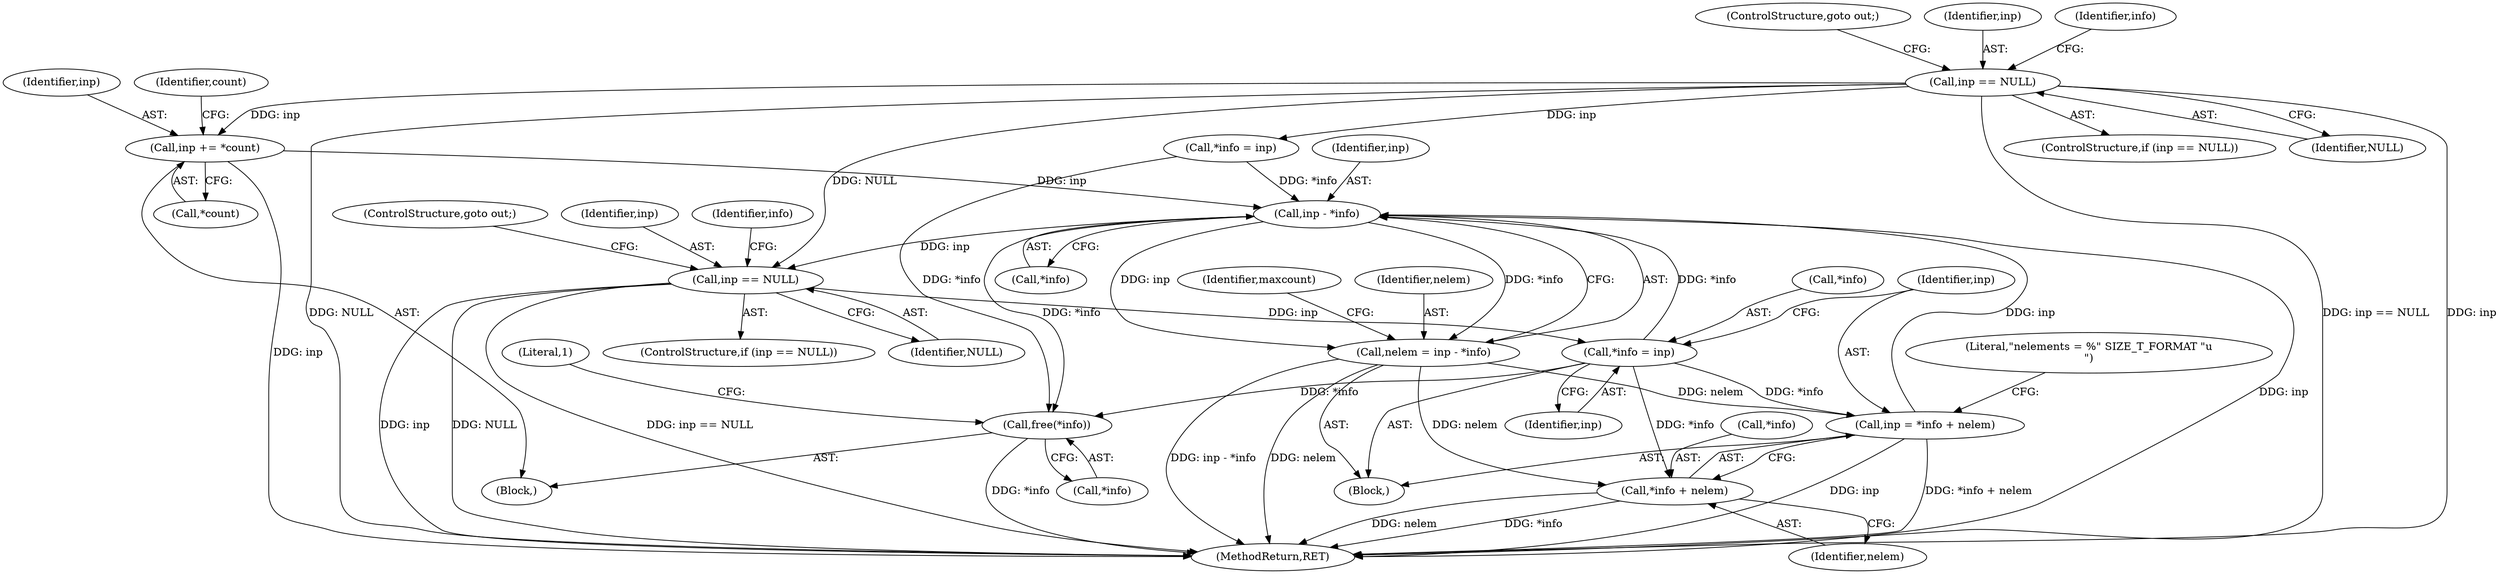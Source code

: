 digraph "0_file_f97486ef5dc3e8735440edc4fc8808c63e1a3ef0@pointer" {
"1000226" [label="(Call,inp += *count)"];
"1000218" [label="(Call,inp == NULL)"];
"1000656" [label="(Call,inp - *info)"];
"1000654" [label="(Call,nelem = inp - *info)"];
"1000683" [label="(Call,inp = *info + nelem)"];
"1000685" [label="(Call,*info + nelem)"];
"1000675" [label="(Call,inp == NULL)"];
"1000679" [label="(Call,*info = inp)"];
"1000847" [label="(Call,free(*info))"];
"1000221" [label="(ControlStructure,goto out;)"];
"1000848" [label="(Call,*info)"];
"1000683" [label="(Call,inp = *info + nelem)"];
"1000658" [label="(Call,*info)"];
"1000227" [label="(Identifier,inp)"];
"1000691" [label="(Literal,\"nelements = %\" SIZE_T_FORMAT \"u\n\")"];
"1000681" [label="(Identifier,info)"];
"1000685" [label="(Call,*info + nelem)"];
"1000679" [label="(Call,*info = inp)"];
"1000682" [label="(Identifier,inp)"];
"1000677" [label="(Identifier,NULL)"];
"1000657" [label="(Identifier,inp)"];
"1000219" [label="(Identifier,inp)"];
"1000678" [label="(ControlStructure,goto out;)"];
"1000226" [label="(Call,inp += *count)"];
"1000222" [label="(Call,*info = inp)"];
"1000664" [label="(Identifier,maxcount)"];
"1000656" [label="(Call,inp - *info)"];
"1000680" [label="(Call,*info)"];
"1000684" [label="(Identifier,inp)"];
"1000674" [label="(ControlStructure,if (inp == NULL))"];
"1000107" [label="(Block,)"];
"1000847" [label="(Call,free(*info))"];
"1000652" [label="(Block,)"];
"1000853" [label="(MethodReturn,RET)"];
"1000675" [label="(Call,inp == NULL)"];
"1000852" [label="(Literal,1)"];
"1000676" [label="(Identifier,inp)"];
"1000224" [label="(Identifier,info)"];
"1000217" [label="(ControlStructure,if (inp == NULL))"];
"1000232" [label="(Identifier,count)"];
"1000654" [label="(Call,nelem = inp - *info)"];
"1000686" [label="(Call,*info)"];
"1000220" [label="(Identifier,NULL)"];
"1000688" [label="(Identifier,nelem)"];
"1000655" [label="(Identifier,nelem)"];
"1000228" [label="(Call,*count)"];
"1000218" [label="(Call,inp == NULL)"];
"1000226" -> "1000107"  [label="AST: "];
"1000226" -> "1000228"  [label="CFG: "];
"1000227" -> "1000226"  [label="AST: "];
"1000228" -> "1000226"  [label="AST: "];
"1000232" -> "1000226"  [label="CFG: "];
"1000226" -> "1000853"  [label="DDG: inp"];
"1000218" -> "1000226"  [label="DDG: inp"];
"1000226" -> "1000656"  [label="DDG: inp"];
"1000218" -> "1000217"  [label="AST: "];
"1000218" -> "1000220"  [label="CFG: "];
"1000219" -> "1000218"  [label="AST: "];
"1000220" -> "1000218"  [label="AST: "];
"1000221" -> "1000218"  [label="CFG: "];
"1000224" -> "1000218"  [label="CFG: "];
"1000218" -> "1000853"  [label="DDG: inp"];
"1000218" -> "1000853"  [label="DDG: inp == NULL"];
"1000218" -> "1000853"  [label="DDG: NULL"];
"1000218" -> "1000222"  [label="DDG: inp"];
"1000218" -> "1000675"  [label="DDG: NULL"];
"1000656" -> "1000654"  [label="AST: "];
"1000656" -> "1000658"  [label="CFG: "];
"1000657" -> "1000656"  [label="AST: "];
"1000658" -> "1000656"  [label="AST: "];
"1000654" -> "1000656"  [label="CFG: "];
"1000656" -> "1000853"  [label="DDG: inp"];
"1000656" -> "1000654"  [label="DDG: inp"];
"1000656" -> "1000654"  [label="DDG: *info"];
"1000683" -> "1000656"  [label="DDG: inp"];
"1000222" -> "1000656"  [label="DDG: *info"];
"1000679" -> "1000656"  [label="DDG: *info"];
"1000656" -> "1000675"  [label="DDG: inp"];
"1000656" -> "1000847"  [label="DDG: *info"];
"1000654" -> "1000652"  [label="AST: "];
"1000655" -> "1000654"  [label="AST: "];
"1000664" -> "1000654"  [label="CFG: "];
"1000654" -> "1000853"  [label="DDG: inp - *info"];
"1000654" -> "1000853"  [label="DDG: nelem"];
"1000654" -> "1000683"  [label="DDG: nelem"];
"1000654" -> "1000685"  [label="DDG: nelem"];
"1000683" -> "1000652"  [label="AST: "];
"1000683" -> "1000685"  [label="CFG: "];
"1000684" -> "1000683"  [label="AST: "];
"1000685" -> "1000683"  [label="AST: "];
"1000691" -> "1000683"  [label="CFG: "];
"1000683" -> "1000853"  [label="DDG: inp"];
"1000683" -> "1000853"  [label="DDG: *info + nelem"];
"1000679" -> "1000683"  [label="DDG: *info"];
"1000685" -> "1000688"  [label="CFG: "];
"1000686" -> "1000685"  [label="AST: "];
"1000688" -> "1000685"  [label="AST: "];
"1000685" -> "1000853"  [label="DDG: *info"];
"1000685" -> "1000853"  [label="DDG: nelem"];
"1000679" -> "1000685"  [label="DDG: *info"];
"1000675" -> "1000674"  [label="AST: "];
"1000675" -> "1000677"  [label="CFG: "];
"1000676" -> "1000675"  [label="AST: "];
"1000677" -> "1000675"  [label="AST: "];
"1000678" -> "1000675"  [label="CFG: "];
"1000681" -> "1000675"  [label="CFG: "];
"1000675" -> "1000853"  [label="DDG: inp"];
"1000675" -> "1000853"  [label="DDG: NULL"];
"1000675" -> "1000853"  [label="DDG: inp == NULL"];
"1000675" -> "1000679"  [label="DDG: inp"];
"1000679" -> "1000652"  [label="AST: "];
"1000679" -> "1000682"  [label="CFG: "];
"1000680" -> "1000679"  [label="AST: "];
"1000682" -> "1000679"  [label="AST: "];
"1000684" -> "1000679"  [label="CFG: "];
"1000679" -> "1000847"  [label="DDG: *info"];
"1000847" -> "1000107"  [label="AST: "];
"1000847" -> "1000848"  [label="CFG: "];
"1000848" -> "1000847"  [label="AST: "];
"1000852" -> "1000847"  [label="CFG: "];
"1000847" -> "1000853"  [label="DDG: *info"];
"1000222" -> "1000847"  [label="DDG: *info"];
}
